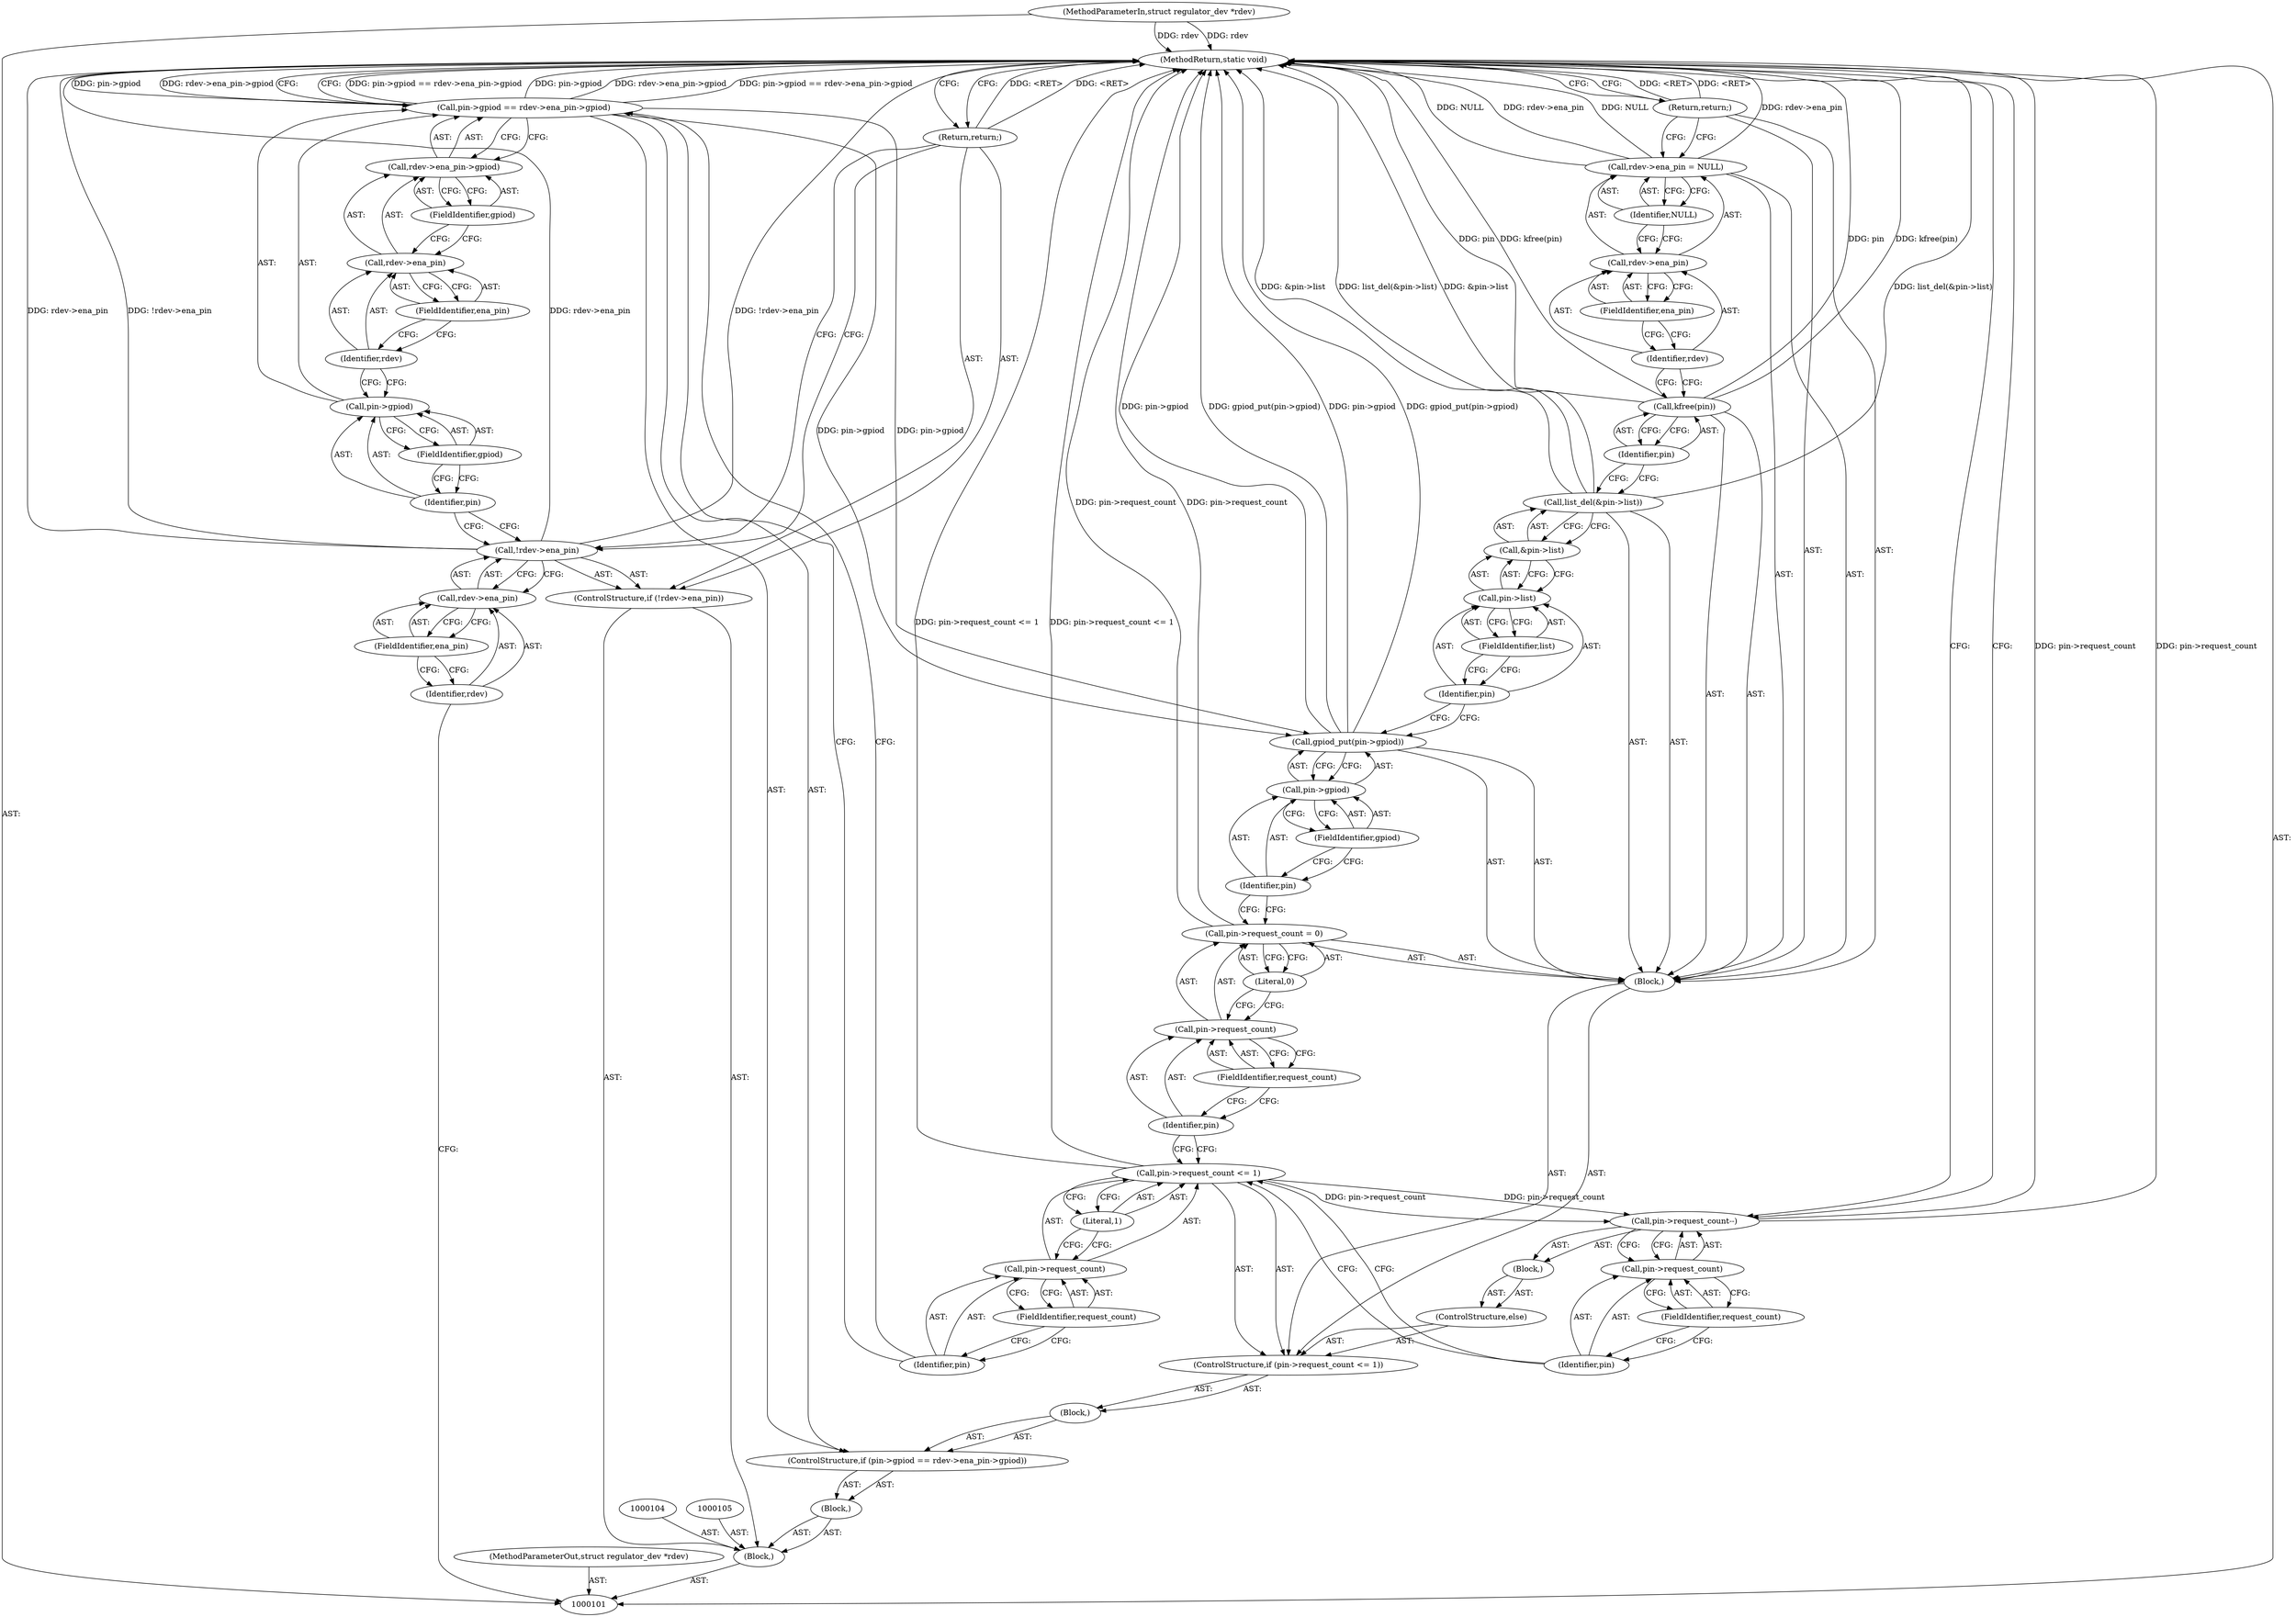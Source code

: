 digraph "0_linux_60a2362f769cf549dc466134efe71c8bf9fbaaba" {
"1000159" [label="(MethodReturn,static void)"];
"1000102" [label="(MethodParameterIn,struct regulator_dev *rdev)"];
"1000211" [label="(MethodParameterOut,struct regulator_dev *rdev)"];
"1000117" [label="(FieldIdentifier,gpiod)"];
"1000113" [label="(ControlStructure,if (pin->gpiod == rdev->ena_pin->gpiod))"];
"1000118" [label="(Call,rdev->ena_pin->gpiod)"];
"1000119" [label="(Call,rdev->ena_pin)"];
"1000120" [label="(Identifier,rdev)"];
"1000121" [label="(FieldIdentifier,ena_pin)"];
"1000122" [label="(FieldIdentifier,gpiod)"];
"1000123" [label="(Block,)"];
"1000114" [label="(Call,pin->gpiod == rdev->ena_pin->gpiod)"];
"1000115" [label="(Call,pin->gpiod)"];
"1000116" [label="(Identifier,pin)"];
"1000128" [label="(FieldIdentifier,request_count)"];
"1000129" [label="(Literal,1)"];
"1000124" [label="(ControlStructure,if (pin->request_count <= 1))"];
"1000130" [label="(Block,)"];
"1000125" [label="(Call,pin->request_count <= 1)"];
"1000126" [label="(Call,pin->request_count)"];
"1000127" [label="(Identifier,pin)"];
"1000135" [label="(Literal,0)"];
"1000131" [label="(Call,pin->request_count = 0)"];
"1000132" [label="(Call,pin->request_count)"];
"1000133" [label="(Identifier,pin)"];
"1000134" [label="(FieldIdentifier,request_count)"];
"1000137" [label="(Call,pin->gpiod)"];
"1000138" [label="(Identifier,pin)"];
"1000139" [label="(FieldIdentifier,gpiod)"];
"1000136" [label="(Call,gpiod_put(pin->gpiod))"];
"1000141" [label="(Call,&pin->list)"];
"1000142" [label="(Call,pin->list)"];
"1000143" [label="(Identifier,pin)"];
"1000144" [label="(FieldIdentifier,list)"];
"1000140" [label="(Call,list_del(&pin->list))"];
"1000146" [label="(Identifier,pin)"];
"1000145" [label="(Call,kfree(pin))"];
"1000150" [label="(FieldIdentifier,ena_pin)"];
"1000151" [label="(Identifier,NULL)"];
"1000147" [label="(Call,rdev->ena_pin = NULL)"];
"1000148" [label="(Call,rdev->ena_pin)"];
"1000149" [label="(Identifier,rdev)"];
"1000152" [label="(Return,return;)"];
"1000154" [label="(Block,)"];
"1000153" [label="(ControlStructure,else)"];
"1000158" [label="(FieldIdentifier,request_count)"];
"1000155" [label="(Call,pin->request_count--)"];
"1000156" [label="(Call,pin->request_count)"];
"1000157" [label="(Identifier,pin)"];
"1000103" [label="(Block,)"];
"1000106" [label="(ControlStructure,if (!rdev->ena_pin))"];
"1000110" [label="(FieldIdentifier,ena_pin)"];
"1000107" [label="(Call,!rdev->ena_pin)"];
"1000108" [label="(Call,rdev->ena_pin)"];
"1000109" [label="(Identifier,rdev)"];
"1000111" [label="(Return,return;)"];
"1000112" [label="(Block,)"];
"1000159" -> "1000101"  [label="AST: "];
"1000159" -> "1000111"  [label="CFG: "];
"1000159" -> "1000152"  [label="CFG: "];
"1000159" -> "1000155"  [label="CFG: "];
"1000159" -> "1000114"  [label="CFG: "];
"1000152" -> "1000159"  [label="DDG: <RET>"];
"1000111" -> "1000159"  [label="DDG: <RET>"];
"1000125" -> "1000159"  [label="DDG: pin->request_count <= 1"];
"1000107" -> "1000159"  [label="DDG: rdev->ena_pin"];
"1000107" -> "1000159"  [label="DDG: !rdev->ena_pin"];
"1000114" -> "1000159"  [label="DDG: pin->gpiod == rdev->ena_pin->gpiod"];
"1000114" -> "1000159"  [label="DDG: pin->gpiod"];
"1000114" -> "1000159"  [label="DDG: rdev->ena_pin->gpiod"];
"1000140" -> "1000159"  [label="DDG: list_del(&pin->list)"];
"1000140" -> "1000159"  [label="DDG: &pin->list"];
"1000147" -> "1000159"  [label="DDG: rdev->ena_pin"];
"1000147" -> "1000159"  [label="DDG: NULL"];
"1000102" -> "1000159"  [label="DDG: rdev"];
"1000155" -> "1000159"  [label="DDG: pin->request_count"];
"1000145" -> "1000159"  [label="DDG: pin"];
"1000145" -> "1000159"  [label="DDG: kfree(pin)"];
"1000136" -> "1000159"  [label="DDG: pin->gpiod"];
"1000136" -> "1000159"  [label="DDG: gpiod_put(pin->gpiod)"];
"1000131" -> "1000159"  [label="DDG: pin->request_count"];
"1000102" -> "1000101"  [label="AST: "];
"1000102" -> "1000159"  [label="DDG: rdev"];
"1000211" -> "1000101"  [label="AST: "];
"1000117" -> "1000115"  [label="AST: "];
"1000117" -> "1000116"  [label="CFG: "];
"1000115" -> "1000117"  [label="CFG: "];
"1000113" -> "1000112"  [label="AST: "];
"1000114" -> "1000113"  [label="AST: "];
"1000123" -> "1000113"  [label="AST: "];
"1000118" -> "1000114"  [label="AST: "];
"1000118" -> "1000122"  [label="CFG: "];
"1000119" -> "1000118"  [label="AST: "];
"1000122" -> "1000118"  [label="AST: "];
"1000114" -> "1000118"  [label="CFG: "];
"1000119" -> "1000118"  [label="AST: "];
"1000119" -> "1000121"  [label="CFG: "];
"1000120" -> "1000119"  [label="AST: "];
"1000121" -> "1000119"  [label="AST: "];
"1000122" -> "1000119"  [label="CFG: "];
"1000120" -> "1000119"  [label="AST: "];
"1000120" -> "1000115"  [label="CFG: "];
"1000121" -> "1000120"  [label="CFG: "];
"1000121" -> "1000119"  [label="AST: "];
"1000121" -> "1000120"  [label="CFG: "];
"1000119" -> "1000121"  [label="CFG: "];
"1000122" -> "1000118"  [label="AST: "];
"1000122" -> "1000119"  [label="CFG: "];
"1000118" -> "1000122"  [label="CFG: "];
"1000123" -> "1000113"  [label="AST: "];
"1000124" -> "1000123"  [label="AST: "];
"1000114" -> "1000113"  [label="AST: "];
"1000114" -> "1000118"  [label="CFG: "];
"1000115" -> "1000114"  [label="AST: "];
"1000118" -> "1000114"  [label="AST: "];
"1000127" -> "1000114"  [label="CFG: "];
"1000159" -> "1000114"  [label="CFG: "];
"1000114" -> "1000159"  [label="DDG: pin->gpiod == rdev->ena_pin->gpiod"];
"1000114" -> "1000159"  [label="DDG: pin->gpiod"];
"1000114" -> "1000159"  [label="DDG: rdev->ena_pin->gpiod"];
"1000114" -> "1000136"  [label="DDG: pin->gpiod"];
"1000115" -> "1000114"  [label="AST: "];
"1000115" -> "1000117"  [label="CFG: "];
"1000116" -> "1000115"  [label="AST: "];
"1000117" -> "1000115"  [label="AST: "];
"1000120" -> "1000115"  [label="CFG: "];
"1000116" -> "1000115"  [label="AST: "];
"1000116" -> "1000107"  [label="CFG: "];
"1000117" -> "1000116"  [label="CFG: "];
"1000128" -> "1000126"  [label="AST: "];
"1000128" -> "1000127"  [label="CFG: "];
"1000126" -> "1000128"  [label="CFG: "];
"1000129" -> "1000125"  [label="AST: "];
"1000129" -> "1000126"  [label="CFG: "];
"1000125" -> "1000129"  [label="CFG: "];
"1000124" -> "1000123"  [label="AST: "];
"1000125" -> "1000124"  [label="AST: "];
"1000130" -> "1000124"  [label="AST: "];
"1000153" -> "1000124"  [label="AST: "];
"1000130" -> "1000124"  [label="AST: "];
"1000131" -> "1000130"  [label="AST: "];
"1000136" -> "1000130"  [label="AST: "];
"1000140" -> "1000130"  [label="AST: "];
"1000145" -> "1000130"  [label="AST: "];
"1000147" -> "1000130"  [label="AST: "];
"1000152" -> "1000130"  [label="AST: "];
"1000125" -> "1000124"  [label="AST: "];
"1000125" -> "1000129"  [label="CFG: "];
"1000126" -> "1000125"  [label="AST: "];
"1000129" -> "1000125"  [label="AST: "];
"1000133" -> "1000125"  [label="CFG: "];
"1000157" -> "1000125"  [label="CFG: "];
"1000125" -> "1000159"  [label="DDG: pin->request_count <= 1"];
"1000125" -> "1000155"  [label="DDG: pin->request_count"];
"1000126" -> "1000125"  [label="AST: "];
"1000126" -> "1000128"  [label="CFG: "];
"1000127" -> "1000126"  [label="AST: "];
"1000128" -> "1000126"  [label="AST: "];
"1000129" -> "1000126"  [label="CFG: "];
"1000127" -> "1000126"  [label="AST: "];
"1000127" -> "1000114"  [label="CFG: "];
"1000128" -> "1000127"  [label="CFG: "];
"1000135" -> "1000131"  [label="AST: "];
"1000135" -> "1000132"  [label="CFG: "];
"1000131" -> "1000135"  [label="CFG: "];
"1000131" -> "1000130"  [label="AST: "];
"1000131" -> "1000135"  [label="CFG: "];
"1000132" -> "1000131"  [label="AST: "];
"1000135" -> "1000131"  [label="AST: "];
"1000138" -> "1000131"  [label="CFG: "];
"1000131" -> "1000159"  [label="DDG: pin->request_count"];
"1000132" -> "1000131"  [label="AST: "];
"1000132" -> "1000134"  [label="CFG: "];
"1000133" -> "1000132"  [label="AST: "];
"1000134" -> "1000132"  [label="AST: "];
"1000135" -> "1000132"  [label="CFG: "];
"1000133" -> "1000132"  [label="AST: "];
"1000133" -> "1000125"  [label="CFG: "];
"1000134" -> "1000133"  [label="CFG: "];
"1000134" -> "1000132"  [label="AST: "];
"1000134" -> "1000133"  [label="CFG: "];
"1000132" -> "1000134"  [label="CFG: "];
"1000137" -> "1000136"  [label="AST: "];
"1000137" -> "1000139"  [label="CFG: "];
"1000138" -> "1000137"  [label="AST: "];
"1000139" -> "1000137"  [label="AST: "];
"1000136" -> "1000137"  [label="CFG: "];
"1000138" -> "1000137"  [label="AST: "];
"1000138" -> "1000131"  [label="CFG: "];
"1000139" -> "1000138"  [label="CFG: "];
"1000139" -> "1000137"  [label="AST: "];
"1000139" -> "1000138"  [label="CFG: "];
"1000137" -> "1000139"  [label="CFG: "];
"1000136" -> "1000130"  [label="AST: "];
"1000136" -> "1000137"  [label="CFG: "];
"1000137" -> "1000136"  [label="AST: "];
"1000143" -> "1000136"  [label="CFG: "];
"1000136" -> "1000159"  [label="DDG: pin->gpiod"];
"1000136" -> "1000159"  [label="DDG: gpiod_put(pin->gpiod)"];
"1000114" -> "1000136"  [label="DDG: pin->gpiod"];
"1000141" -> "1000140"  [label="AST: "];
"1000141" -> "1000142"  [label="CFG: "];
"1000142" -> "1000141"  [label="AST: "];
"1000140" -> "1000141"  [label="CFG: "];
"1000142" -> "1000141"  [label="AST: "];
"1000142" -> "1000144"  [label="CFG: "];
"1000143" -> "1000142"  [label="AST: "];
"1000144" -> "1000142"  [label="AST: "];
"1000141" -> "1000142"  [label="CFG: "];
"1000143" -> "1000142"  [label="AST: "];
"1000143" -> "1000136"  [label="CFG: "];
"1000144" -> "1000143"  [label="CFG: "];
"1000144" -> "1000142"  [label="AST: "];
"1000144" -> "1000143"  [label="CFG: "];
"1000142" -> "1000144"  [label="CFG: "];
"1000140" -> "1000130"  [label="AST: "];
"1000140" -> "1000141"  [label="CFG: "];
"1000141" -> "1000140"  [label="AST: "];
"1000146" -> "1000140"  [label="CFG: "];
"1000140" -> "1000159"  [label="DDG: list_del(&pin->list)"];
"1000140" -> "1000159"  [label="DDG: &pin->list"];
"1000146" -> "1000145"  [label="AST: "];
"1000146" -> "1000140"  [label="CFG: "];
"1000145" -> "1000146"  [label="CFG: "];
"1000145" -> "1000130"  [label="AST: "];
"1000145" -> "1000146"  [label="CFG: "];
"1000146" -> "1000145"  [label="AST: "];
"1000149" -> "1000145"  [label="CFG: "];
"1000145" -> "1000159"  [label="DDG: pin"];
"1000145" -> "1000159"  [label="DDG: kfree(pin)"];
"1000150" -> "1000148"  [label="AST: "];
"1000150" -> "1000149"  [label="CFG: "];
"1000148" -> "1000150"  [label="CFG: "];
"1000151" -> "1000147"  [label="AST: "];
"1000151" -> "1000148"  [label="CFG: "];
"1000147" -> "1000151"  [label="CFG: "];
"1000147" -> "1000130"  [label="AST: "];
"1000147" -> "1000151"  [label="CFG: "];
"1000148" -> "1000147"  [label="AST: "];
"1000151" -> "1000147"  [label="AST: "];
"1000152" -> "1000147"  [label="CFG: "];
"1000147" -> "1000159"  [label="DDG: rdev->ena_pin"];
"1000147" -> "1000159"  [label="DDG: NULL"];
"1000148" -> "1000147"  [label="AST: "];
"1000148" -> "1000150"  [label="CFG: "];
"1000149" -> "1000148"  [label="AST: "];
"1000150" -> "1000148"  [label="AST: "];
"1000151" -> "1000148"  [label="CFG: "];
"1000149" -> "1000148"  [label="AST: "];
"1000149" -> "1000145"  [label="CFG: "];
"1000150" -> "1000149"  [label="CFG: "];
"1000152" -> "1000130"  [label="AST: "];
"1000152" -> "1000147"  [label="CFG: "];
"1000159" -> "1000152"  [label="CFG: "];
"1000152" -> "1000159"  [label="DDG: <RET>"];
"1000154" -> "1000153"  [label="AST: "];
"1000155" -> "1000154"  [label="AST: "];
"1000153" -> "1000124"  [label="AST: "];
"1000154" -> "1000153"  [label="AST: "];
"1000158" -> "1000156"  [label="AST: "];
"1000158" -> "1000157"  [label="CFG: "];
"1000156" -> "1000158"  [label="CFG: "];
"1000155" -> "1000154"  [label="AST: "];
"1000155" -> "1000156"  [label="CFG: "];
"1000156" -> "1000155"  [label="AST: "];
"1000159" -> "1000155"  [label="CFG: "];
"1000155" -> "1000159"  [label="DDG: pin->request_count"];
"1000125" -> "1000155"  [label="DDG: pin->request_count"];
"1000156" -> "1000155"  [label="AST: "];
"1000156" -> "1000158"  [label="CFG: "];
"1000157" -> "1000156"  [label="AST: "];
"1000158" -> "1000156"  [label="AST: "];
"1000155" -> "1000156"  [label="CFG: "];
"1000157" -> "1000156"  [label="AST: "];
"1000157" -> "1000125"  [label="CFG: "];
"1000158" -> "1000157"  [label="CFG: "];
"1000103" -> "1000101"  [label="AST: "];
"1000104" -> "1000103"  [label="AST: "];
"1000105" -> "1000103"  [label="AST: "];
"1000106" -> "1000103"  [label="AST: "];
"1000112" -> "1000103"  [label="AST: "];
"1000106" -> "1000103"  [label="AST: "];
"1000107" -> "1000106"  [label="AST: "];
"1000111" -> "1000106"  [label="AST: "];
"1000110" -> "1000108"  [label="AST: "];
"1000110" -> "1000109"  [label="CFG: "];
"1000108" -> "1000110"  [label="CFG: "];
"1000107" -> "1000106"  [label="AST: "];
"1000107" -> "1000108"  [label="CFG: "];
"1000108" -> "1000107"  [label="AST: "];
"1000111" -> "1000107"  [label="CFG: "];
"1000116" -> "1000107"  [label="CFG: "];
"1000107" -> "1000159"  [label="DDG: rdev->ena_pin"];
"1000107" -> "1000159"  [label="DDG: !rdev->ena_pin"];
"1000108" -> "1000107"  [label="AST: "];
"1000108" -> "1000110"  [label="CFG: "];
"1000109" -> "1000108"  [label="AST: "];
"1000110" -> "1000108"  [label="AST: "];
"1000107" -> "1000108"  [label="CFG: "];
"1000109" -> "1000108"  [label="AST: "];
"1000109" -> "1000101"  [label="CFG: "];
"1000110" -> "1000109"  [label="CFG: "];
"1000111" -> "1000106"  [label="AST: "];
"1000111" -> "1000107"  [label="CFG: "];
"1000159" -> "1000111"  [label="CFG: "];
"1000111" -> "1000159"  [label="DDG: <RET>"];
"1000112" -> "1000103"  [label="AST: "];
"1000113" -> "1000112"  [label="AST: "];
}
